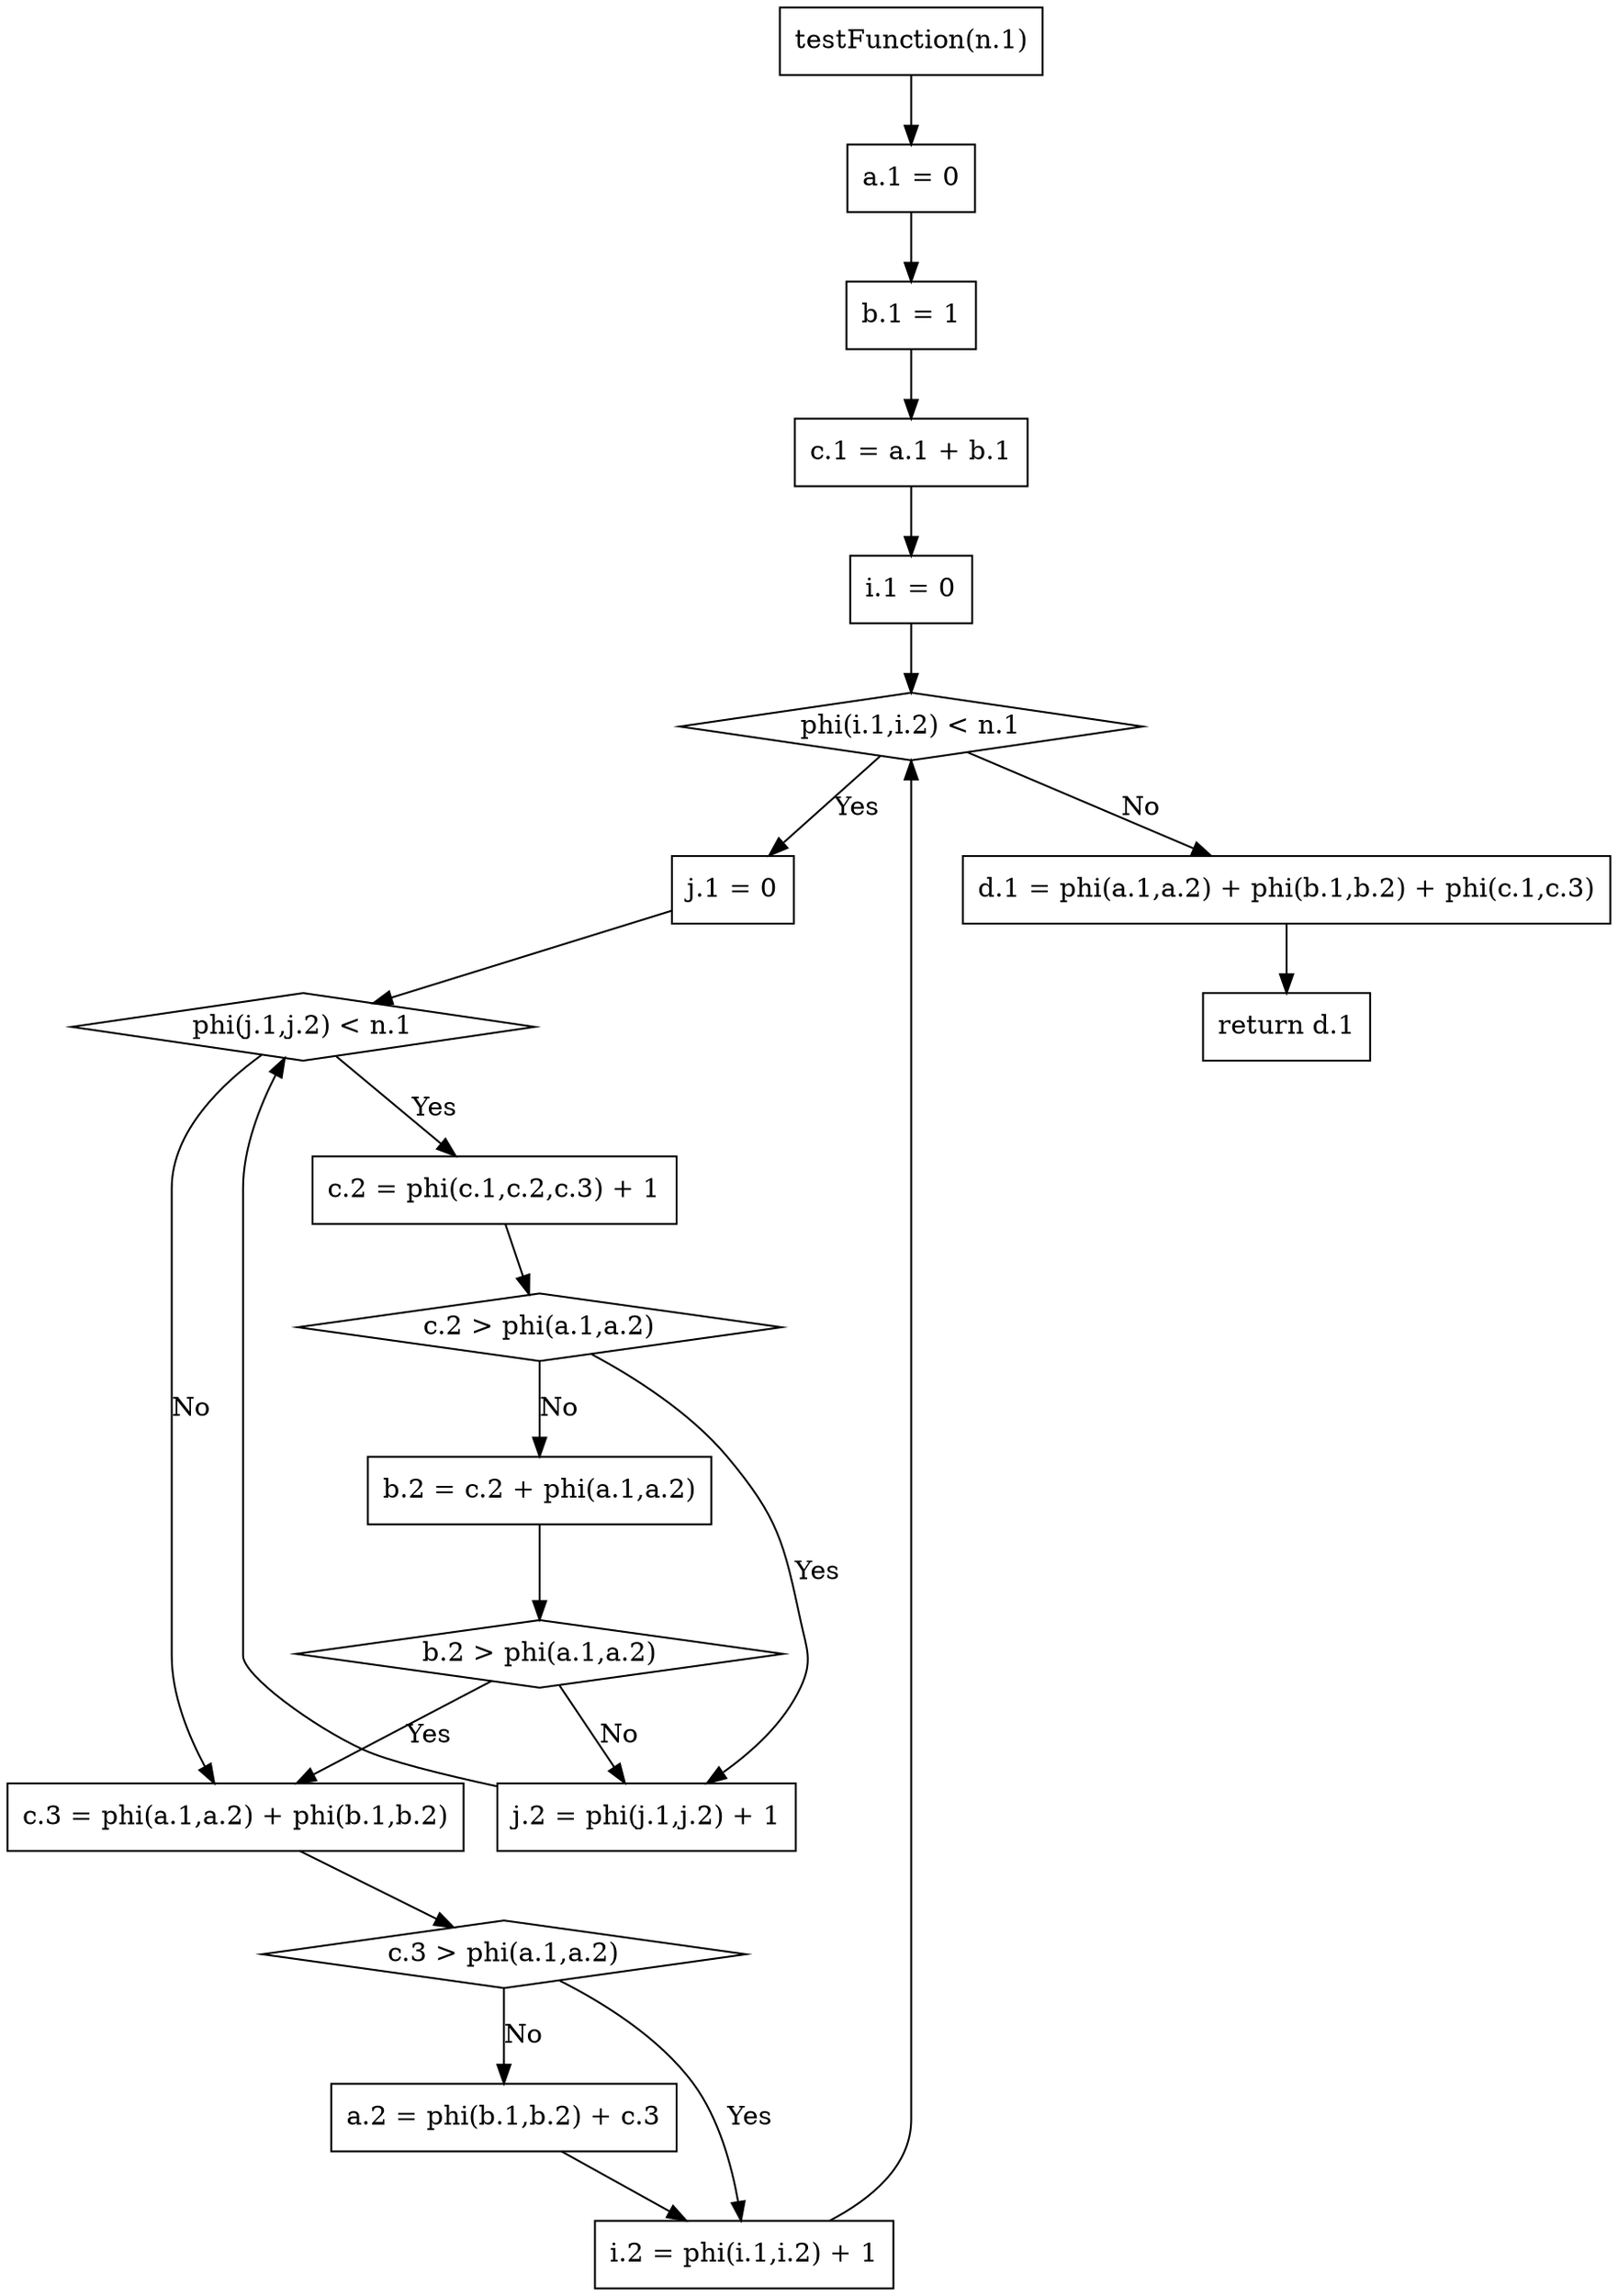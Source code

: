digraph "gr" {
"1" ["label"="testFunction(n.1)","shape"="box"]
"2" ["label"="a.1 = 0","shape"="box"]
"3" ["label"="b.1 = 1","shape"="box"]
"4" ["label"="c.1 = a.1 + b.1","shape"="box"]
"5" ["label"="i.1 = 0","shape"="box"]
"6" ["label"="phi(i.1,i.2) < n.1","shape"="diamond"]
"8" ["label"="j.1 = 0","shape"="box"]
"9" ["label"="phi(j.1,j.2) < n.1","shape"="diamond"]
"11" ["label"="c.2 = phi(c.1,c.2,c.3) + 1","shape"="box"]
"12" ["label"="c.2 > phi(a.1,a.2)","shape"="diamond"]
"13" ["label"="b.2 = c.2 + phi(a.1,a.2)","shape"="box"]
"14" ["label"="b.2 > phi(a.1,a.2)","shape"="diamond"]
"10" ["label"="j.2 = phi(j.1,j.2) + 1","shape"="box"]
"15" ["label"="c.3 = phi(a.1,a.2) + phi(b.1,b.2)","shape"="box"]
"16" ["label"="c.3 > phi(a.1,a.2)","shape"="diamond"]
"17" ["label"="a.2 = phi(b.1,b.2) + c.3","shape"="box"]
"7" ["label"="i.2 = phi(i.1,i.2) + 1","shape"="box"]
"18" ["label"="d.1 = phi(a.1,a.2) + phi(b.1,b.2) + phi(c.1,c.3)","shape"="box"]
"19" ["label"="return d.1","shape"="box"]
"1" -> "2" ["label"=""]
"2" -> "3" ["label"=""]
"3" -> "4" ["label"=""]
"4" -> "5" ["label"=""]
"5" -> "6" ["label"=""]
"6" -> "8" ["label"="Yes"]
"8" -> "9" ["label"=""]
"9" -> "11" ["label"="Yes"]
"11" -> "12" ["label"=""]
"12" -> "10" ["label"="Yes"]
"12" -> "13" ["label"="No"]
"13" -> "14" ["label"=""]
"14" -> "15" ["label"="Yes"]
"14" -> "10" ["label"="No"]
"10" -> "9" ["label"=""]
"9" -> "15" ["label"="No"]
"15" -> "16" ["label"=""]
"16" -> "7" ["label"="Yes"]
"16" -> "17" ["label"="No"]
"17" -> "7" ["label"=""]
"7" -> "6" ["label"=""]
"6" -> "18" ["label"="No"]
"18" -> "19" ["label"=""]
}